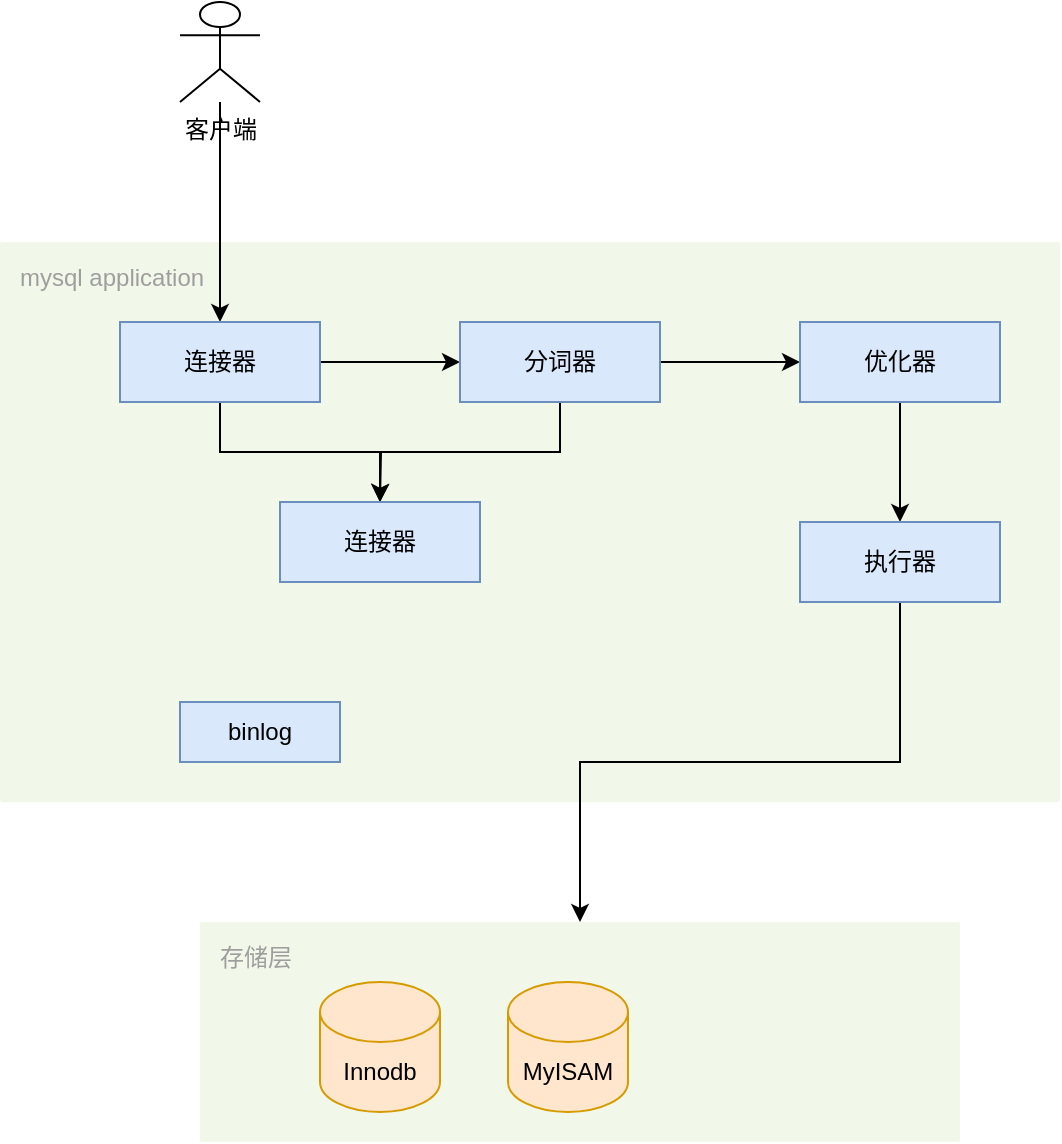 <mxfile version="16.1.2" type="device"><diagram id="r4_3WhCi75is5jcLQXAb" name="第 1 页"><mxGraphModel dx="1104" dy="680" grid="1" gridSize="10" guides="1" tooltips="1" connect="1" arrows="1" fold="1" page="1" pageScale="1" pageWidth="827" pageHeight="1169" math="0" shadow="0"><root><mxCell id="0"/><mxCell id="1" parent="0"/><mxCell id="36cqUU9Zkbf6UX9FgLXj-1" value="mysql application" style="sketch=0;points=[[0,0,0],[0.25,0,0],[0.5,0,0],[0.75,0,0],[1,0,0],[1,0.25,0],[1,0.5,0],[1,0.75,0],[1,1,0],[0.75,1,0],[0.5,1,0],[0.25,1,0],[0,1,0],[0,0.75,0],[0,0.5,0],[0,0.25,0]];rounded=1;absoluteArcSize=1;arcSize=2;html=1;strokeColor=none;gradientColor=none;shadow=0;dashed=0;fontSize=12;fontColor=#9E9E9E;align=left;verticalAlign=top;spacing=10;spacingTop=-4;fillColor=#F1F8E9;" vertex="1" parent="1"><mxGeometry x="160" y="200" width="530" height="280" as="geometry"/></mxCell><mxCell id="36cqUU9Zkbf6UX9FgLXj-4" style="edgeStyle=orthogonalEdgeStyle;rounded=0;orthogonalLoop=1;jettySize=auto;html=1;" edge="1" parent="1" source="36cqUU9Zkbf6UX9FgLXj-2" target="36cqUU9Zkbf6UX9FgLXj-3"><mxGeometry relative="1" as="geometry"/></mxCell><mxCell id="36cqUU9Zkbf6UX9FgLXj-2" value="客户端" style="shape=umlActor;verticalLabelPosition=bottom;verticalAlign=top;html=1;outlineConnect=0;" vertex="1" parent="1"><mxGeometry x="250" y="80" width="40" height="50" as="geometry"/></mxCell><mxCell id="36cqUU9Zkbf6UX9FgLXj-15" style="edgeStyle=orthogonalEdgeStyle;rounded=0;orthogonalLoop=1;jettySize=auto;html=1;exitX=1;exitY=0.5;exitDx=0;exitDy=0;entryX=0;entryY=0.5;entryDx=0;entryDy=0;" edge="1" parent="1" source="36cqUU9Zkbf6UX9FgLXj-3" target="36cqUU9Zkbf6UX9FgLXj-5"><mxGeometry relative="1" as="geometry"/></mxCell><mxCell id="36cqUU9Zkbf6UX9FgLXj-19" style="edgeStyle=orthogonalEdgeStyle;rounded=0;orthogonalLoop=1;jettySize=auto;html=1;exitX=0.5;exitY=1;exitDx=0;exitDy=0;" edge="1" parent="1" source="36cqUU9Zkbf6UX9FgLXj-3" target="36cqUU9Zkbf6UX9FgLXj-6"><mxGeometry relative="1" as="geometry"/></mxCell><mxCell id="36cqUU9Zkbf6UX9FgLXj-3" value="连接器" style="rounded=0;whiteSpace=wrap;html=1;fillColor=#dae8fc;strokeColor=#6c8ebf;" vertex="1" parent="1"><mxGeometry x="220" y="240" width="100" height="40" as="geometry"/></mxCell><mxCell id="36cqUU9Zkbf6UX9FgLXj-16" style="edgeStyle=orthogonalEdgeStyle;rounded=0;orthogonalLoop=1;jettySize=auto;html=1;exitX=1;exitY=0.5;exitDx=0;exitDy=0;entryX=0;entryY=0.5;entryDx=0;entryDy=0;" edge="1" parent="1" source="36cqUU9Zkbf6UX9FgLXj-5" target="36cqUU9Zkbf6UX9FgLXj-7"><mxGeometry relative="1" as="geometry"/></mxCell><mxCell id="36cqUU9Zkbf6UX9FgLXj-20" style="edgeStyle=orthogonalEdgeStyle;rounded=0;orthogonalLoop=1;jettySize=auto;html=1;exitX=0.5;exitY=1;exitDx=0;exitDy=0;" edge="1" parent="1" source="36cqUU9Zkbf6UX9FgLXj-5"><mxGeometry relative="1" as="geometry"><mxPoint x="350" y="330" as="targetPoint"/></mxGeometry></mxCell><mxCell id="36cqUU9Zkbf6UX9FgLXj-5" value="分词器" style="rounded=0;whiteSpace=wrap;html=1;fillColor=#dae8fc;strokeColor=#6c8ebf;" vertex="1" parent="1"><mxGeometry x="390" y="240" width="100" height="40" as="geometry"/></mxCell><mxCell id="36cqUU9Zkbf6UX9FgLXj-6" value="连接器" style="rounded=0;whiteSpace=wrap;html=1;fillColor=#dae8fc;strokeColor=#6c8ebf;" vertex="1" parent="1"><mxGeometry x="300" y="330" width="100" height="40" as="geometry"/></mxCell><mxCell id="36cqUU9Zkbf6UX9FgLXj-17" style="edgeStyle=orthogonalEdgeStyle;rounded=0;orthogonalLoop=1;jettySize=auto;html=1;exitX=0.5;exitY=1;exitDx=0;exitDy=0;" edge="1" parent="1" source="36cqUU9Zkbf6UX9FgLXj-7" target="36cqUU9Zkbf6UX9FgLXj-8"><mxGeometry relative="1" as="geometry"/></mxCell><mxCell id="36cqUU9Zkbf6UX9FgLXj-7" value="优化器" style="rounded=0;whiteSpace=wrap;html=1;fillColor=#dae8fc;strokeColor=#6c8ebf;" vertex="1" parent="1"><mxGeometry x="560" y="240" width="100" height="40" as="geometry"/></mxCell><mxCell id="36cqUU9Zkbf6UX9FgLXj-18" style="edgeStyle=orthogonalEdgeStyle;rounded=0;orthogonalLoop=1;jettySize=auto;html=1;exitX=0.5;exitY=1;exitDx=0;exitDy=0;" edge="1" parent="1" source="36cqUU9Zkbf6UX9FgLXj-8" target="36cqUU9Zkbf6UX9FgLXj-10"><mxGeometry relative="1" as="geometry"/></mxCell><mxCell id="36cqUU9Zkbf6UX9FgLXj-8" value="执行器" style="rounded=0;whiteSpace=wrap;html=1;fillColor=#dae8fc;strokeColor=#6c8ebf;" vertex="1" parent="1"><mxGeometry x="560" y="340" width="100" height="40" as="geometry"/></mxCell><mxCell id="36cqUU9Zkbf6UX9FgLXj-9" value="binlog" style="rounded=0;whiteSpace=wrap;html=1;fillColor=#dae8fc;strokeColor=#6c8ebf;" vertex="1" parent="1"><mxGeometry x="250" y="430" width="80" height="30" as="geometry"/></mxCell><mxCell id="36cqUU9Zkbf6UX9FgLXj-10" value="存储层" style="sketch=0;points=[[0,0,0],[0.25,0,0],[0.5,0,0],[0.75,0,0],[1,0,0],[1,0.25,0],[1,0.5,0],[1,0.75,0],[1,1,0],[0.75,1,0],[0.5,1,0],[0.25,1,0],[0,1,0],[0,0.75,0],[0,0.5,0],[0,0.25,0]];rounded=1;absoluteArcSize=1;arcSize=2;html=1;strokeColor=none;gradientColor=none;shadow=0;dashed=0;fontSize=12;fontColor=#9E9E9E;align=left;verticalAlign=top;spacing=10;spacingTop=-4;fillColor=#F1F8E9;" vertex="1" parent="1"><mxGeometry x="260" y="540" width="380" height="110" as="geometry"/></mxCell><mxCell id="36cqUU9Zkbf6UX9FgLXj-13" value="Innodb" style="shape=cylinder3;whiteSpace=wrap;html=1;boundedLbl=1;backgroundOutline=1;size=15;fillColor=#ffe6cc;strokeColor=#d79b00;" vertex="1" parent="1"><mxGeometry x="320" y="570" width="60" height="65" as="geometry"/></mxCell><mxCell id="36cqUU9Zkbf6UX9FgLXj-14" value="MyISAM" style="shape=cylinder3;whiteSpace=wrap;html=1;boundedLbl=1;backgroundOutline=1;size=15;fillColor=#ffe6cc;strokeColor=#d79b00;" vertex="1" parent="1"><mxGeometry x="414" y="570" width="60" height="65" as="geometry"/></mxCell></root></mxGraphModel></diagram></mxfile>